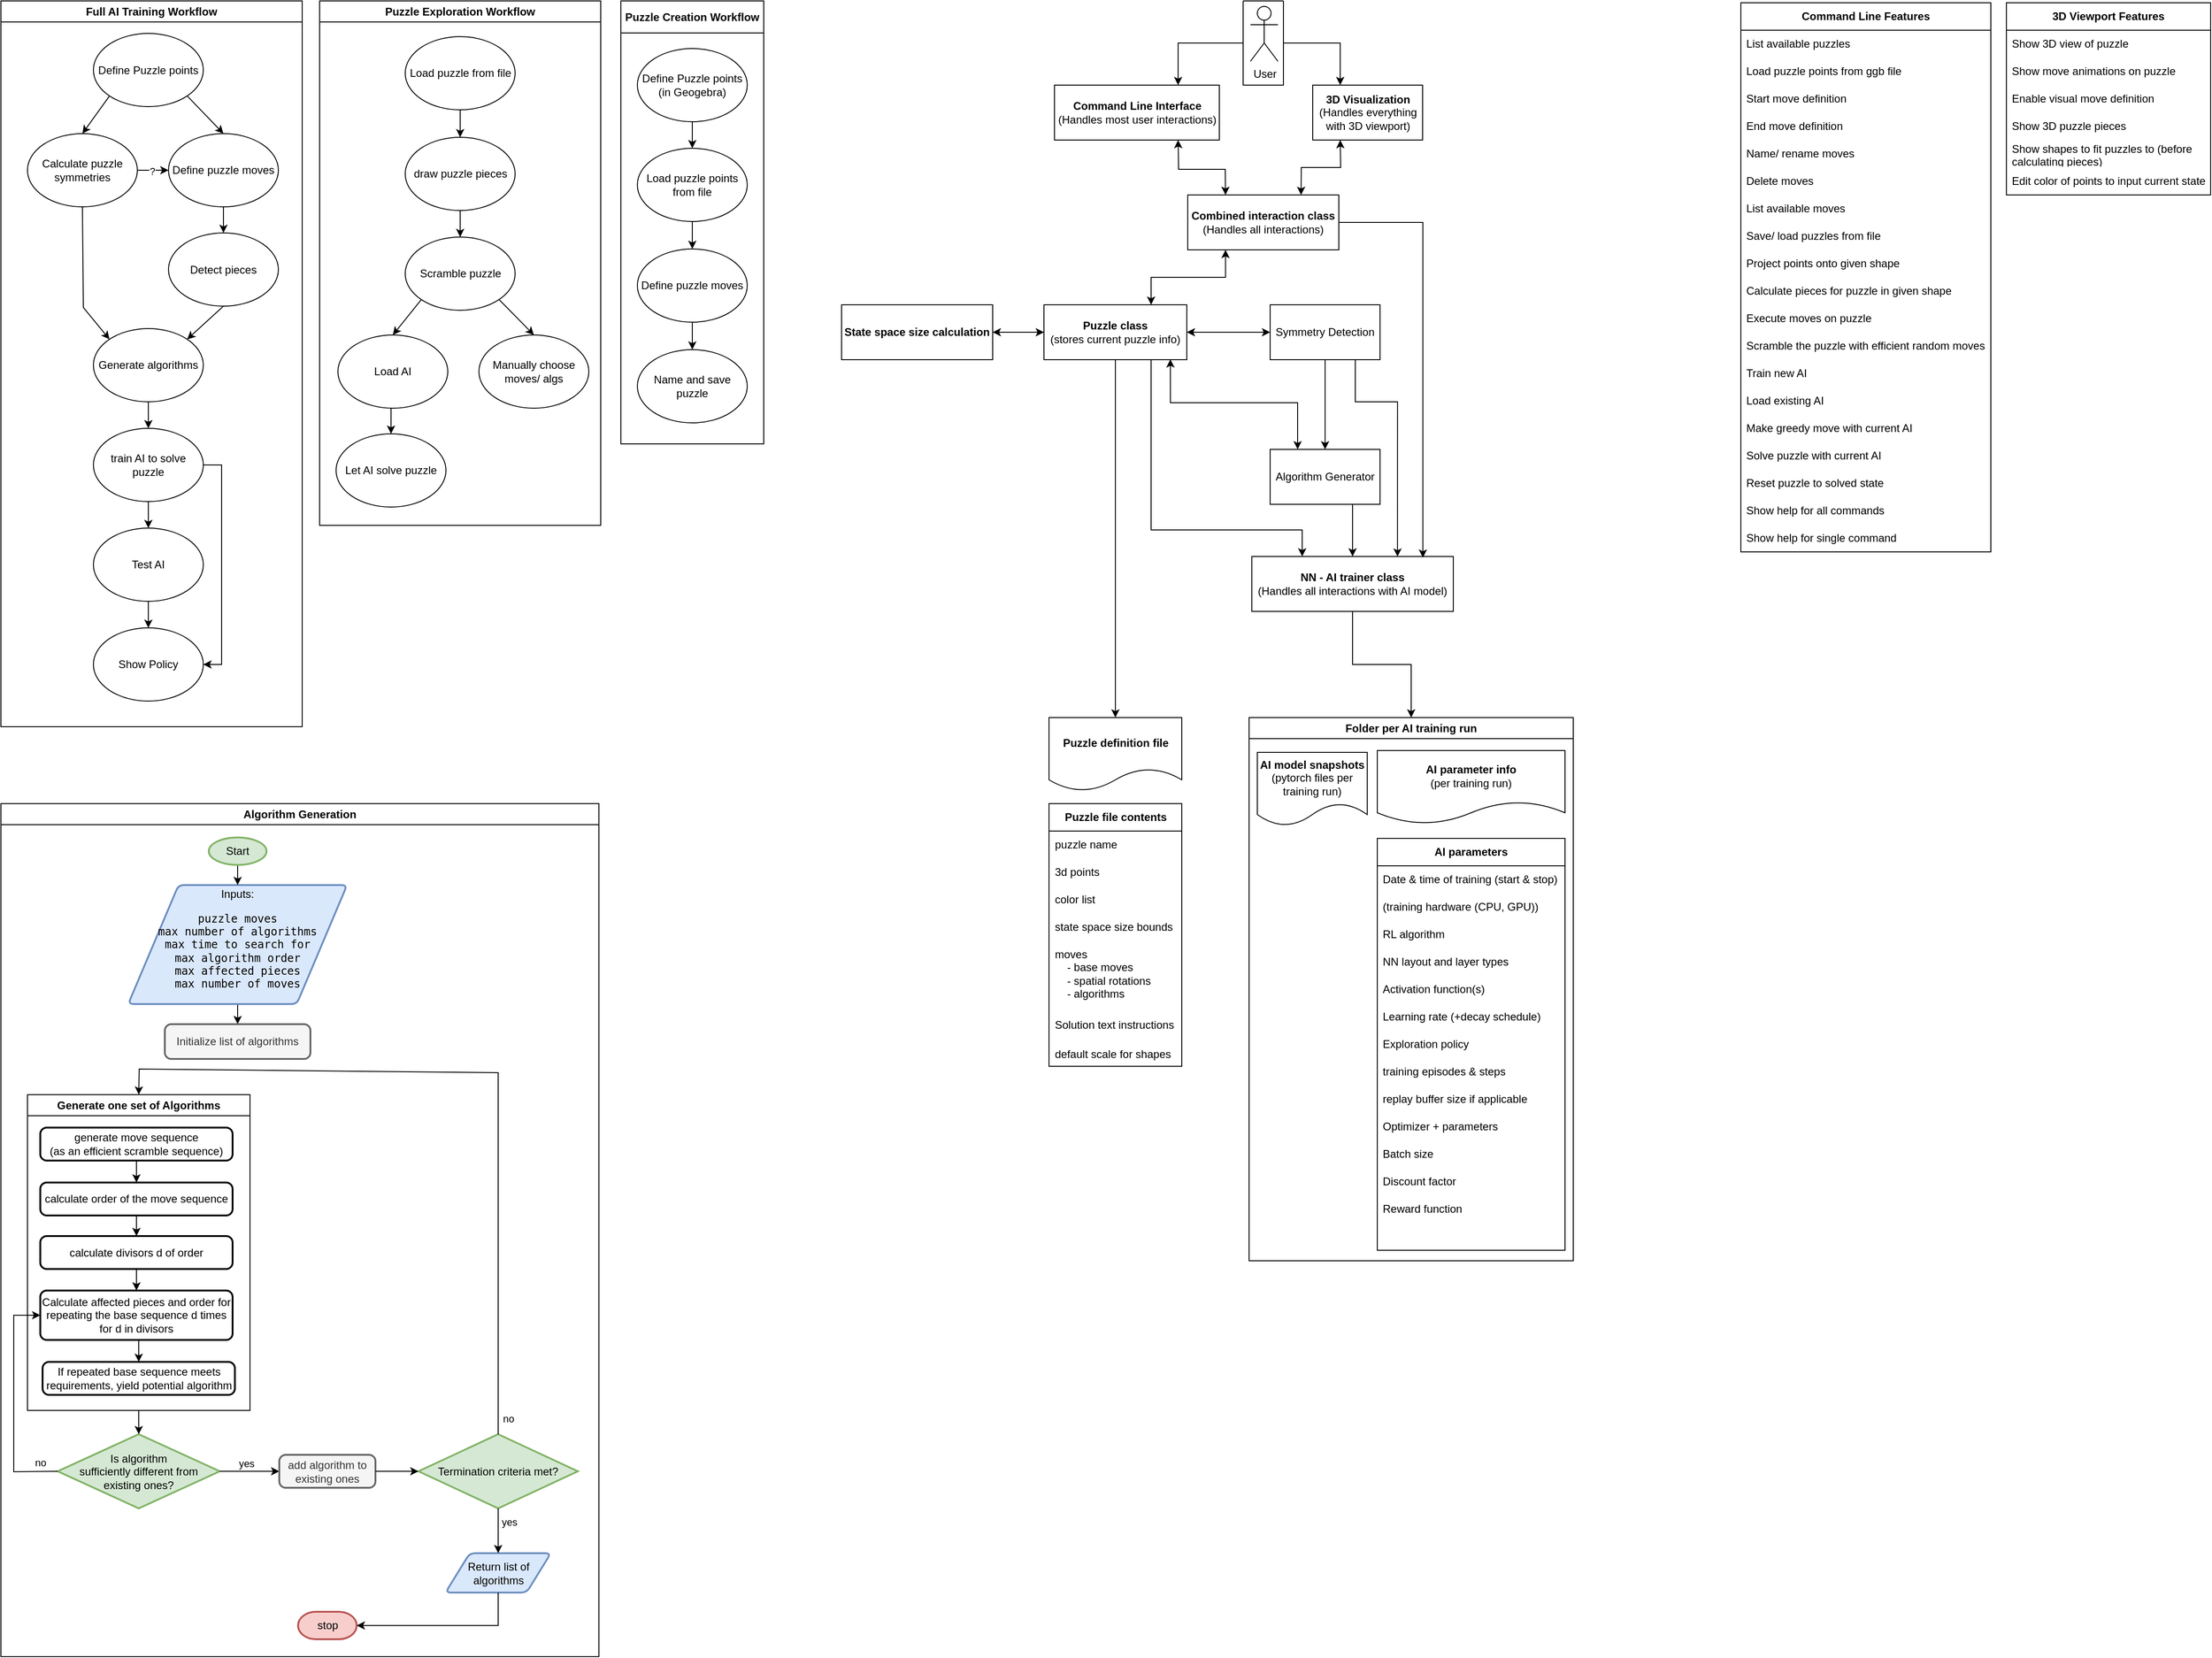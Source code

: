 <mxfile border="50" scale="3" compressed="false" locked="false" version="24.7.14">
  <diagram name="Blank" id="YmL12bMKpDGza6XwsDPr">
    <mxGraphModel dx="1978" dy="419" grid="0" gridSize="10" guides="1" tooltips="1" connect="1" arrows="1" fold="1" page="0" pageScale="1" pageWidth="827" pageHeight="1169" background="none" math="1" shadow="0">
      <root>
        <mxCell id="X5NqExCQtvZxIxQ7pmgY-0" />
        <mxCell id="1" parent="X5NqExCQtvZxIxQ7pmgY-0" />
        <mxCell id="YZ_U7X2G1Z9TdqTl7Ohf-2" value="&lt;b&gt;3D Visualization &lt;/b&gt;(Handles everything with 3D viewport)" style="rounded=0;whiteSpace=wrap;html=1;" parent="1" vertex="1">
          <mxGeometry x="369.5" y="362" width="120" height="60" as="geometry" />
        </mxCell>
        <mxCell id="YZ_U7X2G1Z9TdqTl7Ohf-3" value="&lt;b&gt;Command Line Interface&lt;/b&gt;&lt;br&gt;(Handles most user interactions)" style="rounded=0;whiteSpace=wrap;html=1;" parent="1" vertex="1">
          <mxGeometry x="87.5" y="362" width="180" height="60" as="geometry" />
        </mxCell>
        <mxCell id="YZ_U7X2G1Z9TdqTl7Ohf-92" style="edgeStyle=orthogonalEdgeStyle;rounded=0;orthogonalLoop=1;jettySize=auto;html=1;exitX=0.5;exitY=1;exitDx=0;exitDy=0;entryX=0.5;entryY=0;entryDx=0;entryDy=0;" parent="1" source="YZ_U7X2G1Z9TdqTl7Ohf-6" target="YZ_U7X2G1Z9TdqTl7Ohf-91" edge="1">
          <mxGeometry relative="1" as="geometry" />
        </mxCell>
        <mxCell id="YZ_U7X2G1Z9TdqTl7Ohf-6" value="&lt;b&gt;NN - AI trainer class&lt;/b&gt;&lt;br&gt;(Handles all interactions with AI model)" style="rounded=0;whiteSpace=wrap;html=1;" parent="1" vertex="1">
          <mxGeometry x="303" y="877" width="220" height="60" as="geometry" />
        </mxCell>
        <mxCell id="YZ_U7X2G1Z9TdqTl7Ohf-26" value="&lt;b&gt;Puzzle definition file&lt;/b&gt;" style="shape=document;whiteSpace=wrap;html=1;boundedLbl=1;" parent="1" vertex="1">
          <mxGeometry x="81.5" y="1053" width="145" height="80" as="geometry" />
        </mxCell>
        <mxCell id="YZ_U7X2G1Z9TdqTl7Ohf-28" value="&lt;b&gt;Puzzle file contents&lt;/b&gt;" style="swimlane;fontStyle=0;childLayout=stackLayout;horizontal=1;startSize=30;horizontalStack=0;resizeParent=1;resizeParentMax=0;resizeLast=0;collapsible=1;marginBottom=0;whiteSpace=wrap;html=1;" parent="1" vertex="1">
          <mxGeometry x="81.5" y="1147" width="145" height="287" as="geometry">
            <mxRectangle x="65" y="796" width="138" height="30" as="alternateBounds" />
          </mxGeometry>
        </mxCell>
        <mxCell id="YZ_U7X2G1Z9TdqTl7Ohf-29" value="puzzle name&lt;br&gt;" style="text;strokeColor=none;fillColor=none;align=left;verticalAlign=middle;spacingLeft=4;spacingRight=4;overflow=hidden;points=[[0,0.5],[1,0.5]];portConstraint=eastwest;rotatable=0;whiteSpace=wrap;html=1;" parent="YZ_U7X2G1Z9TdqTl7Ohf-28" vertex="1">
          <mxGeometry y="30" width="145" height="30" as="geometry" />
        </mxCell>
        <mxCell id="YZ_U7X2G1Z9TdqTl7Ohf-30" value="3d points" style="text;strokeColor=none;fillColor=none;align=left;verticalAlign=middle;spacingLeft=4;spacingRight=4;overflow=hidden;points=[[0,0.5],[1,0.5]];portConstraint=eastwest;rotatable=0;whiteSpace=wrap;html=1;" parent="YZ_U7X2G1Z9TdqTl7Ohf-28" vertex="1">
          <mxGeometry y="60" width="145" height="30" as="geometry" />
        </mxCell>
        <mxCell id="YZ_U7X2G1Z9TdqTl7Ohf-31" value="color list" style="text;strokeColor=none;fillColor=none;align=left;verticalAlign=middle;spacingLeft=4;spacingRight=4;overflow=hidden;points=[[0,0.5],[1,0.5]];portConstraint=eastwest;rotatable=0;whiteSpace=wrap;html=1;" parent="YZ_U7X2G1Z9TdqTl7Ohf-28" vertex="1">
          <mxGeometry y="90" width="145" height="30" as="geometry" />
        </mxCell>
        <mxCell id="YZ_U7X2G1Z9TdqTl7Ohf-33" value="state space size bounds" style="text;strokeColor=none;fillColor=none;align=left;verticalAlign=middle;spacingLeft=4;spacingRight=4;overflow=hidden;points=[[0,0.5],[1,0.5]];portConstraint=eastwest;rotatable=0;whiteSpace=wrap;html=1;" parent="YZ_U7X2G1Z9TdqTl7Ohf-28" vertex="1">
          <mxGeometry y="120" width="145" height="30" as="geometry" />
        </mxCell>
        <mxCell id="YZ_U7X2G1Z9TdqTl7Ohf-32" value="moves&lt;br&gt;&amp;nbsp; &amp;nbsp; - base moves&lt;br&gt;&amp;nbsp; &amp;nbsp; - spatial rotations&lt;br&gt;&amp;nbsp; &amp;nbsp; - algorithms" style="text;strokeColor=none;fillColor=none;align=left;verticalAlign=middle;spacingLeft=4;spacingRight=4;overflow=hidden;points=[[0,0.5],[1,0.5]];portConstraint=eastwest;rotatable=0;whiteSpace=wrap;html=1;" parent="YZ_U7X2G1Z9TdqTl7Ohf-28" vertex="1">
          <mxGeometry y="150" width="145" height="72" as="geometry" />
        </mxCell>
        <mxCell id="YZ_U7X2G1Z9TdqTl7Ohf-34" value="Solution text instructions" style="text;strokeColor=none;fillColor=none;align=left;verticalAlign=middle;spacingLeft=4;spacingRight=4;overflow=hidden;points=[[0,0.5],[1,0.5]];portConstraint=eastwest;rotatable=0;whiteSpace=wrap;html=1;" parent="YZ_U7X2G1Z9TdqTl7Ohf-28" vertex="1">
          <mxGeometry y="222" width="145" height="39" as="geometry" />
        </mxCell>
        <mxCell id="YZ_U7X2G1Z9TdqTl7Ohf-35" value="default scale for shapes" style="text;strokeColor=none;fillColor=none;align=left;verticalAlign=middle;spacingLeft=4;spacingRight=4;overflow=hidden;points=[[0,0.5],[1,0.5]];portConstraint=eastwest;rotatable=0;whiteSpace=wrap;html=1;" parent="YZ_U7X2G1Z9TdqTl7Ohf-28" vertex="1">
          <mxGeometry y="261" width="145" height="26" as="geometry" />
        </mxCell>
        <mxCell id="YZ_U7X2G1Z9TdqTl7Ohf-85" style="edgeStyle=orthogonalEdgeStyle;rounded=0;orthogonalLoop=1;jettySize=auto;html=1;exitX=0.5;exitY=1;exitDx=0;exitDy=0;entryX=0.5;entryY=0;entryDx=0;entryDy=0;" parent="1" source="YZ_U7X2G1Z9TdqTl7Ohf-36" target="YZ_U7X2G1Z9TdqTl7Ohf-26" edge="1">
          <mxGeometry relative="1" as="geometry" />
        </mxCell>
        <mxCell id="YZ_U7X2G1Z9TdqTl7Ohf-87" style="edgeStyle=orthogonalEdgeStyle;rounded=0;orthogonalLoop=1;jettySize=auto;html=1;exitX=0.75;exitY=1;exitDx=0;exitDy=0;entryX=0.25;entryY=0;entryDx=0;entryDy=0;" parent="1" source="YZ_U7X2G1Z9TdqTl7Ohf-36" target="YZ_U7X2G1Z9TdqTl7Ohf-6" edge="1">
          <mxGeometry relative="1" as="geometry">
            <Array as="points">
              <mxPoint x="193" y="848" />
              <mxPoint x="358" y="848" />
            </Array>
          </mxGeometry>
        </mxCell>
        <mxCell id="vBAFqBCsBt2yFsT1og7w-2" style="edgeStyle=orthogonalEdgeStyle;rounded=0;orthogonalLoop=1;jettySize=auto;html=1;exitX=0.885;exitY=0.993;exitDx=0;exitDy=0;entryX=0.25;entryY=0;entryDx=0;entryDy=0;exitPerimeter=0;startArrow=classic;" parent="1" source="YZ_U7X2G1Z9TdqTl7Ohf-36" target="vBAFqBCsBt2yFsT1og7w-1" edge="1">
          <mxGeometry relative="1" as="geometry">
            <Array as="points">
              <mxPoint x="214" y="709" />
              <mxPoint x="353" y="709" />
            </Array>
          </mxGeometry>
        </mxCell>
        <mxCell id="vBAFqBCsBt2yFsT1og7w-9" style="edgeStyle=orthogonalEdgeStyle;rounded=0;orthogonalLoop=1;jettySize=auto;html=1;exitX=1;exitY=0.5;exitDx=0;exitDy=0;entryX=0;entryY=0.5;entryDx=0;entryDy=0;startArrow=classic;" parent="1" source="YZ_U7X2G1Z9TdqTl7Ohf-36" target="vBAFqBCsBt2yFsT1og7w-5" edge="1">
          <mxGeometry relative="1" as="geometry" />
        </mxCell>
        <mxCell id="YZ_U7X2G1Z9TdqTl7Ohf-36" value="&lt;b&gt;Puzzle class&lt;/b&gt;&lt;br&gt;(stores current puzzle info)" style="rounded=0;whiteSpace=wrap;html=1;" parent="1" vertex="1">
          <mxGeometry x="76" y="602" width="156" height="60" as="geometry" />
        </mxCell>
        <mxCell id="YZ_U7X2G1Z9TdqTl7Ohf-37" value="Full AI Training Workflow" style="swimlane;whiteSpace=wrap;html=1;" parent="1" vertex="1">
          <mxGeometry x="-1063" y="270" width="329" height="793" as="geometry" />
        </mxCell>
        <mxCell id="YZ_U7X2G1Z9TdqTl7Ohf-8" value="Define Puzzle points" style="ellipse;whiteSpace=wrap;html=1;" parent="YZ_U7X2G1Z9TdqTl7Ohf-37" vertex="1">
          <mxGeometry x="101" y="35.5" width="120" height="80" as="geometry" />
        </mxCell>
        <mxCell id="YZ_U7X2G1Z9TdqTl7Ohf-9" value="Define puzzle moves" style="ellipse;whiteSpace=wrap;html=1;" parent="YZ_U7X2G1Z9TdqTl7Ohf-37" vertex="1">
          <mxGeometry x="183" y="145" width="120" height="80" as="geometry" />
        </mxCell>
        <mxCell id="YZ_U7X2G1Z9TdqTl7Ohf-10" value="Calculate puzzle symmetries" style="ellipse;whiteSpace=wrap;html=1;" parent="YZ_U7X2G1Z9TdqTl7Ohf-37" vertex="1">
          <mxGeometry x="29" y="145" width="120" height="80" as="geometry" />
        </mxCell>
        <mxCell id="OKftUoUEySjcNpwJLwpV-1" value="Detect pieces" style="ellipse;whiteSpace=wrap;html=1;" parent="YZ_U7X2G1Z9TdqTl7Ohf-37" vertex="1">
          <mxGeometry x="183" y="253.5" width="120" height="80" as="geometry" />
        </mxCell>
        <mxCell id="YZ_U7X2G1Z9TdqTl7Ohf-11" value="Generate algorithms" style="ellipse;whiteSpace=wrap;html=1;" parent="YZ_U7X2G1Z9TdqTl7Ohf-37" vertex="1">
          <mxGeometry x="101" y="358" width="120" height="80" as="geometry" />
        </mxCell>
        <mxCell id="YZ_U7X2G1Z9TdqTl7Ohf-12" value="train AI to solve puzzle" style="ellipse;whiteSpace=wrap;html=1;" parent="YZ_U7X2G1Z9TdqTl7Ohf-37" vertex="1">
          <mxGeometry x="101" y="467" width="120" height="80" as="geometry" />
        </mxCell>
        <mxCell id="YZ_U7X2G1Z9TdqTl7Ohf-20" style="edgeStyle=orthogonalEdgeStyle;rounded=0;orthogonalLoop=1;jettySize=auto;html=1;exitX=0.5;exitY=1;exitDx=0;exitDy=0;entryX=0.5;entryY=0;entryDx=0;entryDy=0;" parent="YZ_U7X2G1Z9TdqTl7Ohf-37" source="YZ_U7X2G1Z9TdqTl7Ohf-11" target="YZ_U7X2G1Z9TdqTl7Ohf-12" edge="1">
          <mxGeometry relative="1" as="geometry" />
        </mxCell>
        <mxCell id="YZ_U7X2G1Z9TdqTl7Ohf-13" value="Test AI" style="ellipse;whiteSpace=wrap;html=1;" parent="YZ_U7X2G1Z9TdqTl7Ohf-37" vertex="1">
          <mxGeometry x="101" y="576" width="120" height="80" as="geometry" />
        </mxCell>
        <mxCell id="YZ_U7X2G1Z9TdqTl7Ohf-21" style="edgeStyle=orthogonalEdgeStyle;rounded=0;orthogonalLoop=1;jettySize=auto;html=1;exitX=0.5;exitY=1;exitDx=0;exitDy=0;entryX=0.5;entryY=0;entryDx=0;entryDy=0;" parent="YZ_U7X2G1Z9TdqTl7Ohf-37" source="YZ_U7X2G1Z9TdqTl7Ohf-12" target="YZ_U7X2G1Z9TdqTl7Ohf-13" edge="1">
          <mxGeometry relative="1" as="geometry" />
        </mxCell>
        <mxCell id="YZ_U7X2G1Z9TdqTl7Ohf-14" value="Show Policy" style="ellipse;whiteSpace=wrap;html=1;" parent="YZ_U7X2G1Z9TdqTl7Ohf-37" vertex="1">
          <mxGeometry x="101" y="685" width="120" height="80" as="geometry" />
        </mxCell>
        <mxCell id="YZ_U7X2G1Z9TdqTl7Ohf-24" style="edgeStyle=orthogonalEdgeStyle;rounded=0;orthogonalLoop=1;jettySize=auto;html=1;exitX=1;exitY=0.5;exitDx=0;exitDy=0;entryX=1;entryY=0.5;entryDx=0;entryDy=0;" parent="YZ_U7X2G1Z9TdqTl7Ohf-37" source="YZ_U7X2G1Z9TdqTl7Ohf-12" target="YZ_U7X2G1Z9TdqTl7Ohf-14" edge="1">
          <mxGeometry relative="1" as="geometry" />
        </mxCell>
        <mxCell id="YZ_U7X2G1Z9TdqTl7Ohf-22" style="edgeStyle=orthogonalEdgeStyle;rounded=0;orthogonalLoop=1;jettySize=auto;html=1;exitX=0.5;exitY=1;exitDx=0;exitDy=0;entryX=0.5;entryY=0;entryDx=0;entryDy=0;" parent="YZ_U7X2G1Z9TdqTl7Ohf-37" source="YZ_U7X2G1Z9TdqTl7Ohf-13" target="YZ_U7X2G1Z9TdqTl7Ohf-14" edge="1">
          <mxGeometry relative="1" as="geometry" />
        </mxCell>
        <mxCell id="OKftUoUEySjcNpwJLwpV-6" value="" style="endArrow=classic;html=1;rounded=0;entryX=0.5;entryY=0;entryDx=0;entryDy=0;exitX=0.5;exitY=1;exitDx=0;exitDy=0;" parent="YZ_U7X2G1Z9TdqTl7Ohf-37" source="YZ_U7X2G1Z9TdqTl7Ohf-9" target="OKftUoUEySjcNpwJLwpV-1" edge="1">
          <mxGeometry width="50" height="50" relative="1" as="geometry">
            <mxPoint x="213" y="303" as="sourcePoint" />
            <mxPoint x="263" y="253" as="targetPoint" />
          </mxGeometry>
        </mxCell>
        <mxCell id="OKftUoUEySjcNpwJLwpV-7" value="" style="endArrow=classic;html=1;rounded=0;entryX=1;entryY=0;entryDx=0;entryDy=0;exitX=0.5;exitY=1;exitDx=0;exitDy=0;" parent="YZ_U7X2G1Z9TdqTl7Ohf-37" source="OKftUoUEySjcNpwJLwpV-1" target="YZ_U7X2G1Z9TdqTl7Ohf-11" edge="1">
          <mxGeometry width="50" height="50" relative="1" as="geometry">
            <mxPoint x="198" y="419" as="sourcePoint" />
            <mxPoint x="248" y="369" as="targetPoint" />
          </mxGeometry>
        </mxCell>
        <mxCell id="OKftUoUEySjcNpwJLwpV-8" value="" style="endArrow=classic;html=1;rounded=0;exitX=0.5;exitY=1;exitDx=0;exitDy=0;entryX=0;entryY=0;entryDx=0;entryDy=0;" parent="YZ_U7X2G1Z9TdqTl7Ohf-37" source="YZ_U7X2G1Z9TdqTl7Ohf-10" target="YZ_U7X2G1Z9TdqTl7Ohf-11" edge="1">
          <mxGeometry width="50" height="50" relative="1" as="geometry">
            <mxPoint x="198" y="419" as="sourcePoint" />
            <mxPoint x="248" y="369" as="targetPoint" />
            <Array as="points">
              <mxPoint x="90" y="335" />
            </Array>
          </mxGeometry>
        </mxCell>
        <mxCell id="OKftUoUEySjcNpwJLwpV-12" value="" style="edgeStyle=none;orthogonalLoop=1;jettySize=auto;html=1;rounded=0;entryX=0.5;entryY=0;entryDx=0;entryDy=0;exitX=1;exitY=1;exitDx=0;exitDy=0;" parent="YZ_U7X2G1Z9TdqTl7Ohf-37" source="YZ_U7X2G1Z9TdqTl7Ohf-8" target="YZ_U7X2G1Z9TdqTl7Ohf-9" edge="1">
          <mxGeometry width="100" relative="1" as="geometry">
            <mxPoint x="-97" y="40" as="sourcePoint" />
            <mxPoint x="3" y="40" as="targetPoint" />
            <Array as="points" />
          </mxGeometry>
        </mxCell>
        <mxCell id="Doi4Dh4qiY8hpVvmKW6c-1" value="" style="edgeStyle=none;orthogonalLoop=1;jettySize=auto;html=1;rounded=0;entryX=0.5;entryY=0;entryDx=0;entryDy=0;exitX=0;exitY=1;exitDx=0;exitDy=0;" edge="1" parent="YZ_U7X2G1Z9TdqTl7Ohf-37" source="YZ_U7X2G1Z9TdqTl7Ohf-8" target="YZ_U7X2G1Z9TdqTl7Ohf-10">
          <mxGeometry width="100" relative="1" as="geometry">
            <mxPoint x="213" y="114" as="sourcePoint" />
            <mxPoint x="253" y="155" as="targetPoint" />
            <Array as="points" />
          </mxGeometry>
        </mxCell>
        <mxCell id="Doi4Dh4qiY8hpVvmKW6c-2" value="" style="endArrow=classic;html=1;rounded=0;entryX=0;entryY=0.5;entryDx=0;entryDy=0;exitX=1;exitY=0.5;exitDx=0;exitDy=0;" edge="1" parent="YZ_U7X2G1Z9TdqTl7Ohf-37" source="YZ_U7X2G1Z9TdqTl7Ohf-10" target="YZ_U7X2G1Z9TdqTl7Ohf-9">
          <mxGeometry width="50" height="50" relative="1" as="geometry">
            <mxPoint x="253" y="235" as="sourcePoint" />
            <mxPoint x="253" y="264" as="targetPoint" />
          </mxGeometry>
        </mxCell>
        <mxCell id="Doi4Dh4qiY8hpVvmKW6c-3" value="?" style="edgeLabel;html=1;align=center;verticalAlign=middle;resizable=0;points=[];" vertex="1" connectable="0" parent="Doi4Dh4qiY8hpVvmKW6c-2">
          <mxGeometry x="-0.071" y="-1" relative="1" as="geometry">
            <mxPoint as="offset" />
          </mxGeometry>
        </mxCell>
        <mxCell id="YZ_U7X2G1Z9TdqTl7Ohf-38" value="Puzzle Exploration Workflow" style="swimlane;whiteSpace=wrap;html=1;" parent="1" vertex="1">
          <mxGeometry x="-715" y="270" width="307" height="573" as="geometry" />
        </mxCell>
        <mxCell id="YZ_U7X2G1Z9TdqTl7Ohf-53" style="edgeStyle=orthogonalEdgeStyle;rounded=0;orthogonalLoop=1;jettySize=auto;html=1;exitX=0.5;exitY=1;exitDx=0;exitDy=0;entryX=0.5;entryY=0;entryDx=0;entryDy=0;" parent="YZ_U7X2G1Z9TdqTl7Ohf-38" source="YZ_U7X2G1Z9TdqTl7Ohf-39" target="YZ_U7X2G1Z9TdqTl7Ohf-52" edge="1">
          <mxGeometry relative="1" as="geometry" />
        </mxCell>
        <mxCell id="YZ_U7X2G1Z9TdqTl7Ohf-39" value="Load puzzle from file" style="ellipse;whiteSpace=wrap;html=1;" parent="YZ_U7X2G1Z9TdqTl7Ohf-38" vertex="1">
          <mxGeometry x="93.5" y="39" width="120" height="80" as="geometry" />
        </mxCell>
        <mxCell id="YZ_U7X2G1Z9TdqTl7Ohf-48" style="edgeStyle=orthogonalEdgeStyle;rounded=0;orthogonalLoop=1;jettySize=auto;html=1;exitX=0.5;exitY=1;exitDx=0;exitDy=0;entryX=0.5;entryY=0;entryDx=0;entryDy=0;" parent="YZ_U7X2G1Z9TdqTl7Ohf-38" source="YZ_U7X2G1Z9TdqTl7Ohf-40" target="YZ_U7X2G1Z9TdqTl7Ohf-42" edge="1">
          <mxGeometry relative="1" as="geometry" />
        </mxCell>
        <mxCell id="YZ_U7X2G1Z9TdqTl7Ohf-40" value="Load AI" style="ellipse;whiteSpace=wrap;html=1;" parent="YZ_U7X2G1Z9TdqTl7Ohf-38" vertex="1">
          <mxGeometry x="20" y="365" width="120" height="80" as="geometry" />
        </mxCell>
        <mxCell id="YZ_U7X2G1Z9TdqTl7Ohf-41" value="Scramble puzzle" style="ellipse;whiteSpace=wrap;html=1;" parent="YZ_U7X2G1Z9TdqTl7Ohf-38" vertex="1">
          <mxGeometry x="93.5" y="258" width="120" height="80" as="geometry" />
        </mxCell>
        <mxCell id="YZ_U7X2G1Z9TdqTl7Ohf-42" value="Let AI solve puzzle" style="ellipse;whiteSpace=wrap;html=1;" parent="YZ_U7X2G1Z9TdqTl7Ohf-38" vertex="1">
          <mxGeometry x="18" y="473" width="120" height="80" as="geometry" />
        </mxCell>
        <mxCell id="YZ_U7X2G1Z9TdqTl7Ohf-43" value="Manually choose moves/ algs" style="ellipse;whiteSpace=wrap;html=1;" parent="YZ_U7X2G1Z9TdqTl7Ohf-38" vertex="1">
          <mxGeometry x="174" y="365" width="120" height="80" as="geometry" />
        </mxCell>
        <mxCell id="YZ_U7X2G1Z9TdqTl7Ohf-54" style="edgeStyle=orthogonalEdgeStyle;rounded=0;orthogonalLoop=1;jettySize=auto;html=1;exitX=0.5;exitY=1;exitDx=0;exitDy=0;entryX=0.5;entryY=0;entryDx=0;entryDy=0;" parent="YZ_U7X2G1Z9TdqTl7Ohf-38" source="YZ_U7X2G1Z9TdqTl7Ohf-52" target="YZ_U7X2G1Z9TdqTl7Ohf-41" edge="1">
          <mxGeometry relative="1" as="geometry" />
        </mxCell>
        <mxCell id="YZ_U7X2G1Z9TdqTl7Ohf-52" value="draw puzzle pieces" style="ellipse;whiteSpace=wrap;html=1;" parent="YZ_U7X2G1Z9TdqTl7Ohf-38" vertex="1">
          <mxGeometry x="93.5" y="149" width="120" height="80" as="geometry" />
        </mxCell>
        <mxCell id="OKftUoUEySjcNpwJLwpV-9" value="" style="endArrow=classic;html=1;rounded=0;entryX=0.5;entryY=0;entryDx=0;entryDy=0;exitX=0;exitY=1;exitDx=0;exitDy=0;" parent="YZ_U7X2G1Z9TdqTl7Ohf-38" source="YZ_U7X2G1Z9TdqTl7Ohf-41" target="YZ_U7X2G1Z9TdqTl7Ohf-40" edge="1">
          <mxGeometry width="50" height="50" relative="1" as="geometry">
            <mxPoint x="-143" y="371" as="sourcePoint" />
            <mxPoint x="-93" y="321" as="targetPoint" />
          </mxGeometry>
        </mxCell>
        <mxCell id="OKftUoUEySjcNpwJLwpV-10" value="" style="endArrow=classic;html=1;rounded=0;entryX=0.5;entryY=0;entryDx=0;entryDy=0;exitX=1;exitY=1;exitDx=0;exitDy=0;" parent="YZ_U7X2G1Z9TdqTl7Ohf-38" source="YZ_U7X2G1Z9TdqTl7Ohf-41" target="YZ_U7X2G1Z9TdqTl7Ohf-43" edge="1">
          <mxGeometry width="50" height="50" relative="1" as="geometry">
            <mxPoint x="-143" y="371" as="sourcePoint" />
            <mxPoint x="-93" y="321" as="targetPoint" />
          </mxGeometry>
        </mxCell>
        <mxCell id="YZ_U7X2G1Z9TdqTl7Ohf-55" value="Puzzle Creation Workflow" style="swimlane;whiteSpace=wrap;html=1;startSize=35;" parent="1" vertex="1">
          <mxGeometry x="-386" y="270" width="156" height="484" as="geometry" />
        </mxCell>
        <mxCell id="YZ_U7X2G1Z9TdqTl7Ohf-60" style="edgeStyle=orthogonalEdgeStyle;rounded=0;orthogonalLoop=1;jettySize=auto;html=1;exitX=0.5;exitY=1;exitDx=0;exitDy=0;entryX=0.5;entryY=0;entryDx=0;entryDy=0;" parent="YZ_U7X2G1Z9TdqTl7Ohf-55" source="YZ_U7X2G1Z9TdqTl7Ohf-56" target="YZ_U7X2G1Z9TdqTl7Ohf-58" edge="1">
          <mxGeometry relative="1" as="geometry" />
        </mxCell>
        <mxCell id="YZ_U7X2G1Z9TdqTl7Ohf-56" value="Define Puzzle points&lt;br&gt;(in Geogebra)" style="ellipse;whiteSpace=wrap;html=1;" parent="YZ_U7X2G1Z9TdqTl7Ohf-55" vertex="1">
          <mxGeometry x="18" y="52" width="120" height="80" as="geometry" />
        </mxCell>
        <mxCell id="YZ_U7X2G1Z9TdqTl7Ohf-57" value="Name and save puzzle" style="ellipse;whiteSpace=wrap;html=1;" parent="YZ_U7X2G1Z9TdqTl7Ohf-55" vertex="1">
          <mxGeometry x="18" y="381" width="120" height="80" as="geometry" />
        </mxCell>
        <mxCell id="YZ_U7X2G1Z9TdqTl7Ohf-61" style="edgeStyle=orthogonalEdgeStyle;rounded=0;orthogonalLoop=1;jettySize=auto;html=1;exitX=0.5;exitY=1;exitDx=0;exitDy=0;entryX=0.5;entryY=0;entryDx=0;entryDy=0;" parent="YZ_U7X2G1Z9TdqTl7Ohf-55" source="YZ_U7X2G1Z9TdqTl7Ohf-58" target="YZ_U7X2G1Z9TdqTl7Ohf-59" edge="1">
          <mxGeometry relative="1" as="geometry" />
        </mxCell>
        <mxCell id="YZ_U7X2G1Z9TdqTl7Ohf-58" value="Load puzzle points from file" style="ellipse;whiteSpace=wrap;html=1;" parent="YZ_U7X2G1Z9TdqTl7Ohf-55" vertex="1">
          <mxGeometry x="18" y="161" width="120" height="80" as="geometry" />
        </mxCell>
        <mxCell id="YZ_U7X2G1Z9TdqTl7Ohf-62" style="edgeStyle=orthogonalEdgeStyle;rounded=0;orthogonalLoop=1;jettySize=auto;html=1;exitX=0.5;exitY=1;exitDx=0;exitDy=0;entryX=0.5;entryY=0;entryDx=0;entryDy=0;" parent="YZ_U7X2G1Z9TdqTl7Ohf-55" source="YZ_U7X2G1Z9TdqTl7Ohf-59" target="YZ_U7X2G1Z9TdqTl7Ohf-57" edge="1">
          <mxGeometry relative="1" as="geometry" />
        </mxCell>
        <mxCell id="YZ_U7X2G1Z9TdqTl7Ohf-59" value="Define puzzle moves" style="ellipse;whiteSpace=wrap;html=1;" parent="YZ_U7X2G1Z9TdqTl7Ohf-55" vertex="1">
          <mxGeometry x="18" y="271" width="120" height="80" as="geometry" />
        </mxCell>
        <mxCell id="YZ_U7X2G1Z9TdqTl7Ohf-84" style="edgeStyle=orthogonalEdgeStyle;rounded=0;orthogonalLoop=1;jettySize=auto;html=1;exitX=0.25;exitY=1;exitDx=0;exitDy=0;entryX=0.75;entryY=0;entryDx=0;entryDy=0;startArrow=classic;" parent="1" source="YZ_U7X2G1Z9TdqTl7Ohf-78" target="YZ_U7X2G1Z9TdqTl7Ohf-36" edge="1">
          <mxGeometry relative="1" as="geometry" />
        </mxCell>
        <mxCell id="YZ_U7X2G1Z9TdqTl7Ohf-86" style="edgeStyle=orthogonalEdgeStyle;rounded=0;orthogonalLoop=1;jettySize=auto;html=1;exitX=1;exitY=0.5;exitDx=0;exitDy=0;entryX=0.849;entryY=0.022;entryDx=0;entryDy=0;entryPerimeter=0;" parent="1" source="YZ_U7X2G1Z9TdqTl7Ohf-78" target="YZ_U7X2G1Z9TdqTl7Ohf-6" edge="1">
          <mxGeometry relative="1" as="geometry">
            <Array as="points">
              <mxPoint x="490" y="512" />
            </Array>
          </mxGeometry>
        </mxCell>
        <mxCell id="YZ_U7X2G1Z9TdqTl7Ohf-78" value="&lt;b&gt;Combined interaction class&lt;/b&gt;&lt;br&gt;(Handles all interactions)" style="rounded=0;whiteSpace=wrap;html=1;" parent="1" vertex="1">
          <mxGeometry x="233" y="482" width="165" height="60" as="geometry" />
        </mxCell>
        <mxCell id="YZ_U7X2G1Z9TdqTl7Ohf-81" value="" style="endArrow=classic;startArrow=classic;html=1;rounded=0;entryX=0.25;entryY=1;entryDx=0;entryDy=0;exitX=0.75;exitY=0;exitDx=0;exitDy=0;" parent="1" source="YZ_U7X2G1Z9TdqTl7Ohf-78" target="YZ_U7X2G1Z9TdqTl7Ohf-2" edge="1">
          <mxGeometry width="50" height="50" relative="1" as="geometry">
            <mxPoint x="289" y="571" as="sourcePoint" />
            <mxPoint x="339" y="521" as="targetPoint" />
            <Array as="points">
              <mxPoint x="357" y="452" />
              <mxPoint x="400" y="452" />
            </Array>
          </mxGeometry>
        </mxCell>
        <mxCell id="YZ_U7X2G1Z9TdqTl7Ohf-82" value="" style="endArrow=classic;startArrow=classic;html=1;rounded=0;entryX=0.75;entryY=1;entryDx=0;entryDy=0;exitX=0.25;exitY=0;exitDx=0;exitDy=0;" parent="1" source="YZ_U7X2G1Z9TdqTl7Ohf-78" target="YZ_U7X2G1Z9TdqTl7Ohf-3" edge="1">
          <mxGeometry width="50" height="50" relative="1" as="geometry">
            <mxPoint x="169" y="492" as="sourcePoint" />
            <mxPoint x="212" y="432" as="targetPoint" />
            <Array as="points">
              <mxPoint x="274" y="454" />
              <mxPoint x="223" y="454" />
            </Array>
          </mxGeometry>
        </mxCell>
        <mxCell id="YZ_U7X2G1Z9TdqTl7Ohf-91" value="Folder per AI training run" style="swimlane;whiteSpace=wrap;html=1;" parent="1" vertex="1">
          <mxGeometry x="300" y="1053" width="354" height="593.5" as="geometry" />
        </mxCell>
        <mxCell id="YZ_U7X2G1Z9TdqTl7Ohf-25" value="&lt;b&gt;AI model snapshots&lt;/b&gt;&lt;br&gt;(pytorch files per training run)" style="shape=document;whiteSpace=wrap;html=1;boundedLbl=1;" parent="YZ_U7X2G1Z9TdqTl7Ohf-91" vertex="1">
          <mxGeometry x="9" y="38" width="120" height="80" as="geometry" />
        </mxCell>
        <mxCell id="YZ_U7X2G1Z9TdqTl7Ohf-27" value="&lt;b&gt;AI parameter info&lt;/b&gt;&lt;br&gt;(per training run)" style="shape=document;whiteSpace=wrap;html=1;boundedLbl=1;" parent="YZ_U7X2G1Z9TdqTl7Ohf-91" vertex="1">
          <mxGeometry x="140" y="36" width="205" height="80" as="geometry" />
        </mxCell>
        <mxCell id="YZ_U7X2G1Z9TdqTl7Ohf-63" value="&lt;b&gt;AI parameters&lt;/b&gt;" style="swimlane;fontStyle=0;childLayout=stackLayout;horizontal=1;startSize=30;horizontalStack=0;resizeParent=1;resizeParentMax=0;resizeLast=0;collapsible=1;marginBottom=0;whiteSpace=wrap;html=1;" parent="YZ_U7X2G1Z9TdqTl7Ohf-91" vertex="1">
          <mxGeometry x="140" y="132" width="205" height="450" as="geometry" />
        </mxCell>
        <mxCell id="YZ_U7X2G1Z9TdqTl7Ohf-64" value="Date &amp;amp; time of training (start &amp;amp; stop)" style="text;strokeColor=none;fillColor=none;align=left;verticalAlign=middle;spacingLeft=4;spacingRight=4;overflow=hidden;points=[[0,0.5],[1,0.5]];portConstraint=eastwest;rotatable=0;whiteSpace=wrap;html=1;" parent="YZ_U7X2G1Z9TdqTl7Ohf-63" vertex="1">
          <mxGeometry y="30" width="205" height="30" as="geometry" />
        </mxCell>
        <mxCell id="YZ_U7X2G1Z9TdqTl7Ohf-65" value="(training hardware (CPU, GPU))" style="text;strokeColor=none;fillColor=none;align=left;verticalAlign=middle;spacingLeft=4;spacingRight=4;overflow=hidden;points=[[0,0.5],[1,0.5]];portConstraint=eastwest;rotatable=0;whiteSpace=wrap;html=1;" parent="YZ_U7X2G1Z9TdqTl7Ohf-63" vertex="1">
          <mxGeometry y="60" width="205" height="30" as="geometry" />
        </mxCell>
        <mxCell id="YZ_U7X2G1Z9TdqTl7Ohf-66" value="RL algorithm" style="text;strokeColor=none;fillColor=none;align=left;verticalAlign=middle;spacingLeft=4;spacingRight=4;overflow=hidden;points=[[0,0.5],[1,0.5]];portConstraint=eastwest;rotatable=0;whiteSpace=wrap;html=1;" parent="YZ_U7X2G1Z9TdqTl7Ohf-63" vertex="1">
          <mxGeometry y="90" width="205" height="30" as="geometry" />
        </mxCell>
        <mxCell id="YZ_U7X2G1Z9TdqTl7Ohf-72" value="NN layout and layer types" style="text;strokeColor=none;fillColor=none;align=left;verticalAlign=middle;spacingLeft=4;spacingRight=4;overflow=hidden;points=[[0,0.5],[1,0.5]];portConstraint=eastwest;rotatable=0;whiteSpace=wrap;html=1;" parent="YZ_U7X2G1Z9TdqTl7Ohf-63" vertex="1">
          <mxGeometry y="120" width="205" height="30" as="geometry" />
        </mxCell>
        <mxCell id="YZ_U7X2G1Z9TdqTl7Ohf-71" value="Activation function(s)" style="text;strokeColor=none;fillColor=none;align=left;verticalAlign=middle;spacingLeft=4;spacingRight=4;overflow=hidden;points=[[0,0.5],[1,0.5]];portConstraint=eastwest;rotatable=0;whiteSpace=wrap;html=1;" parent="YZ_U7X2G1Z9TdqTl7Ohf-63" vertex="1">
          <mxGeometry y="150" width="205" height="30" as="geometry" />
        </mxCell>
        <mxCell id="YZ_U7X2G1Z9TdqTl7Ohf-70" value="Learning rate (+decay schedule)" style="text;strokeColor=none;fillColor=none;align=left;verticalAlign=middle;spacingLeft=4;spacingRight=4;overflow=hidden;points=[[0,0.5],[1,0.5]];portConstraint=eastwest;rotatable=0;whiteSpace=wrap;html=1;" parent="YZ_U7X2G1Z9TdqTl7Ohf-63" vertex="1">
          <mxGeometry y="180" width="205" height="30" as="geometry" />
        </mxCell>
        <mxCell id="YZ_U7X2G1Z9TdqTl7Ohf-69" value="Exploration policy" style="text;strokeColor=none;fillColor=none;align=left;verticalAlign=middle;spacingLeft=4;spacingRight=4;overflow=hidden;points=[[0,0.5],[1,0.5]];portConstraint=eastwest;rotatable=0;whiteSpace=wrap;html=1;" parent="YZ_U7X2G1Z9TdqTl7Ohf-63" vertex="1">
          <mxGeometry y="210" width="205" height="30" as="geometry" />
        </mxCell>
        <mxCell id="YZ_U7X2G1Z9TdqTl7Ohf-68" value="training episodes &amp;amp; steps" style="text;strokeColor=none;fillColor=none;align=left;verticalAlign=middle;spacingLeft=4;spacingRight=4;overflow=hidden;points=[[0,0.5],[1,0.5]];portConstraint=eastwest;rotatable=0;whiteSpace=wrap;html=1;" parent="YZ_U7X2G1Z9TdqTl7Ohf-63" vertex="1">
          <mxGeometry y="240" width="205" height="30" as="geometry" />
        </mxCell>
        <mxCell id="YZ_U7X2G1Z9TdqTl7Ohf-67" value="replay buffer size if applicable" style="text;strokeColor=none;fillColor=none;align=left;verticalAlign=middle;spacingLeft=4;spacingRight=4;overflow=hidden;points=[[0,0.5],[1,0.5]];portConstraint=eastwest;rotatable=0;whiteSpace=wrap;html=1;" parent="YZ_U7X2G1Z9TdqTl7Ohf-63" vertex="1">
          <mxGeometry y="270" width="205" height="30" as="geometry" />
        </mxCell>
        <mxCell id="YZ_U7X2G1Z9TdqTl7Ohf-73" value="Optimizer + parameters" style="text;strokeColor=none;fillColor=none;align=left;verticalAlign=middle;spacingLeft=4;spacingRight=4;overflow=hidden;points=[[0,0.5],[1,0.5]];portConstraint=eastwest;rotatable=0;whiteSpace=wrap;html=1;" parent="YZ_U7X2G1Z9TdqTl7Ohf-63" vertex="1">
          <mxGeometry y="300" width="205" height="30" as="geometry" />
        </mxCell>
        <mxCell id="YZ_U7X2G1Z9TdqTl7Ohf-77" value="Batch size" style="text;strokeColor=none;fillColor=none;align=left;verticalAlign=middle;spacingLeft=4;spacingRight=4;overflow=hidden;points=[[0,0.5],[1,0.5]];portConstraint=eastwest;rotatable=0;whiteSpace=wrap;html=1;" parent="YZ_U7X2G1Z9TdqTl7Ohf-63" vertex="1">
          <mxGeometry y="330" width="205" height="30" as="geometry" />
        </mxCell>
        <mxCell id="YZ_U7X2G1Z9TdqTl7Ohf-76" value="Discount factor" style="text;strokeColor=none;fillColor=none;align=left;verticalAlign=middle;spacingLeft=4;spacingRight=4;overflow=hidden;points=[[0,0.5],[1,0.5]];portConstraint=eastwest;rotatable=0;whiteSpace=wrap;html=1;" parent="YZ_U7X2G1Z9TdqTl7Ohf-63" vertex="1">
          <mxGeometry y="360" width="205" height="30" as="geometry" />
        </mxCell>
        <mxCell id="YZ_U7X2G1Z9TdqTl7Ohf-75" value="Reward function" style="text;strokeColor=none;fillColor=none;align=left;verticalAlign=middle;spacingLeft=4;spacingRight=4;overflow=hidden;points=[[0,0.5],[1,0.5]];portConstraint=eastwest;rotatable=0;whiteSpace=wrap;html=1;" parent="YZ_U7X2G1Z9TdqTl7Ohf-63" vertex="1">
          <mxGeometry y="390" width="205" height="30" as="geometry" />
        </mxCell>
        <mxCell id="YZ_U7X2G1Z9TdqTl7Ohf-74" style="text;strokeColor=none;fillColor=none;align=left;verticalAlign=middle;spacingLeft=4;spacingRight=4;overflow=hidden;points=[[0,0.5],[1,0.5]];portConstraint=eastwest;rotatable=0;whiteSpace=wrap;html=1;" parent="YZ_U7X2G1Z9TdqTl7Ohf-63" vertex="1">
          <mxGeometry y="420" width="205" height="30" as="geometry" />
        </mxCell>
        <mxCell id="YZ_U7X2G1Z9TdqTl7Ohf-94" value="&lt;b&gt;3D Viewport Features&lt;/b&gt;" style="swimlane;fontStyle=0;childLayout=stackLayout;horizontal=1;startSize=30;horizontalStack=0;resizeParent=1;resizeParentMax=0;resizeLast=0;collapsible=1;marginBottom=0;whiteSpace=wrap;html=1;" parent="1" vertex="1">
          <mxGeometry x="1127" y="272" width="223" height="210" as="geometry" />
        </mxCell>
        <mxCell id="YZ_U7X2G1Z9TdqTl7Ohf-96" value="Show 3D view of puzzle" style="text;strokeColor=none;fillColor=none;align=left;verticalAlign=middle;spacingLeft=4;spacingRight=4;overflow=hidden;points=[[0,0.5],[1,0.5]];portConstraint=eastwest;rotatable=0;whiteSpace=wrap;html=1;" parent="YZ_U7X2G1Z9TdqTl7Ohf-94" vertex="1">
          <mxGeometry y="30" width="223" height="30" as="geometry" />
        </mxCell>
        <mxCell id="YZ_U7X2G1Z9TdqTl7Ohf-97" value="Show move animations on puzzle" style="text;strokeColor=none;fillColor=none;align=left;verticalAlign=middle;spacingLeft=4;spacingRight=4;overflow=hidden;points=[[0,0.5],[1,0.5]];portConstraint=eastwest;rotatable=0;whiteSpace=wrap;html=1;" parent="YZ_U7X2G1Z9TdqTl7Ohf-94" vertex="1">
          <mxGeometry y="60" width="223" height="30" as="geometry" />
        </mxCell>
        <mxCell id="YZ_U7X2G1Z9TdqTl7Ohf-102" value="Enable visual move definition" style="text;strokeColor=none;fillColor=none;align=left;verticalAlign=middle;spacingLeft=4;spacingRight=4;overflow=hidden;points=[[0,0.5],[1,0.5]];portConstraint=eastwest;rotatable=0;whiteSpace=wrap;html=1;" parent="YZ_U7X2G1Z9TdqTl7Ohf-94" vertex="1">
          <mxGeometry y="90" width="223" height="30" as="geometry" />
        </mxCell>
        <mxCell id="YZ_U7X2G1Z9TdqTl7Ohf-101" value="Show 3D puzzle pieces" style="text;strokeColor=none;fillColor=none;align=left;verticalAlign=middle;spacingLeft=4;spacingRight=4;overflow=hidden;points=[[0,0.5],[1,0.5]];portConstraint=eastwest;rotatable=0;whiteSpace=wrap;html=1;" parent="YZ_U7X2G1Z9TdqTl7Ohf-94" vertex="1">
          <mxGeometry y="120" width="223" height="30" as="geometry" />
        </mxCell>
        <mxCell id="YZ_U7X2G1Z9TdqTl7Ohf-100" value="Show shapes to fit puzzles to (before calculating pieces)" style="text;strokeColor=none;fillColor=none;align=left;verticalAlign=middle;spacingLeft=4;spacingRight=4;overflow=hidden;points=[[0,0.5],[1,0.5]];portConstraint=eastwest;rotatable=0;whiteSpace=wrap;html=1;" parent="YZ_U7X2G1Z9TdqTl7Ohf-94" vertex="1">
          <mxGeometry y="150" width="223" height="30" as="geometry" />
        </mxCell>
        <mxCell id="YZ_U7X2G1Z9TdqTl7Ohf-116" value="Edit color of points to input current state" style="text;strokeColor=none;fillColor=none;align=left;verticalAlign=middle;spacingLeft=4;spacingRight=4;overflow=hidden;points=[[0,0.5],[1,0.5]];portConstraint=eastwest;rotatable=0;whiteSpace=wrap;html=1;" parent="YZ_U7X2G1Z9TdqTl7Ohf-94" vertex="1">
          <mxGeometry y="180" width="223" height="30" as="geometry" />
        </mxCell>
        <mxCell id="YZ_U7X2G1Z9TdqTl7Ohf-103" value="&lt;b&gt;Command Line Features&lt;/b&gt;" style="swimlane;fontStyle=0;childLayout=stackLayout;horizontal=1;startSize=30;horizontalStack=0;resizeParent=1;resizeParentMax=0;resizeLast=0;collapsible=1;marginBottom=0;whiteSpace=wrap;html=1;" parent="1" vertex="1">
          <mxGeometry x="837" y="272" width="273" height="600" as="geometry" />
        </mxCell>
        <mxCell id="YZ_U7X2G1Z9TdqTl7Ohf-104" value="List available puzzles" style="text;strokeColor=none;fillColor=none;align=left;verticalAlign=middle;spacingLeft=4;spacingRight=4;overflow=hidden;points=[[0,0.5],[1,0.5]];portConstraint=eastwest;rotatable=0;whiteSpace=wrap;html=1;" parent="YZ_U7X2G1Z9TdqTl7Ohf-103" vertex="1">
          <mxGeometry y="30" width="273" height="30" as="geometry" />
        </mxCell>
        <mxCell id="YZ_U7X2G1Z9TdqTl7Ohf-106" value="Load puzzle points from ggb file" style="text;strokeColor=none;fillColor=none;align=left;verticalAlign=middle;spacingLeft=4;spacingRight=4;overflow=hidden;points=[[0,0.5],[1,0.5]];portConstraint=eastwest;rotatable=0;whiteSpace=wrap;html=1;" parent="YZ_U7X2G1Z9TdqTl7Ohf-103" vertex="1">
          <mxGeometry y="60" width="273" height="30" as="geometry" />
        </mxCell>
        <mxCell id="YZ_U7X2G1Z9TdqTl7Ohf-115" value="Start move definition" style="text;strokeColor=none;fillColor=none;align=left;verticalAlign=middle;spacingLeft=4;spacingRight=4;overflow=hidden;points=[[0,0.5],[1,0.5]];portConstraint=eastwest;rotatable=0;whiteSpace=wrap;html=1;" parent="YZ_U7X2G1Z9TdqTl7Ohf-103" vertex="1">
          <mxGeometry y="90" width="273" height="30" as="geometry" />
        </mxCell>
        <mxCell id="YZ_U7X2G1Z9TdqTl7Ohf-114" value="End move definition" style="text;strokeColor=none;fillColor=none;align=left;verticalAlign=middle;spacingLeft=4;spacingRight=4;overflow=hidden;points=[[0,0.5],[1,0.5]];portConstraint=eastwest;rotatable=0;whiteSpace=wrap;html=1;" parent="YZ_U7X2G1Z9TdqTl7Ohf-103" vertex="1">
          <mxGeometry y="120" width="273" height="30" as="geometry" />
        </mxCell>
        <mxCell id="YZ_U7X2G1Z9TdqTl7Ohf-113" value="Name/ rename moves" style="text;strokeColor=none;fillColor=none;align=left;verticalAlign=middle;spacingLeft=4;spacingRight=4;overflow=hidden;points=[[0,0.5],[1,0.5]];portConstraint=eastwest;rotatable=0;whiteSpace=wrap;html=1;" parent="YZ_U7X2G1Z9TdqTl7Ohf-103" vertex="1">
          <mxGeometry y="150" width="273" height="30" as="geometry" />
        </mxCell>
        <mxCell id="YZ_U7X2G1Z9TdqTl7Ohf-110" value="Delete moves" style="text;strokeColor=none;fillColor=none;align=left;verticalAlign=middle;spacingLeft=4;spacingRight=4;overflow=hidden;points=[[0,0.5],[1,0.5]];portConstraint=eastwest;rotatable=0;whiteSpace=wrap;html=1;" parent="YZ_U7X2G1Z9TdqTl7Ohf-103" vertex="1">
          <mxGeometry y="180" width="273" height="30" as="geometry" />
        </mxCell>
        <mxCell id="YZ_U7X2G1Z9TdqTl7Ohf-111" value="List available moves&lt;span style=&quot;white-space: pre;&quot;&gt;&#x9;&lt;/span&gt;" style="text;strokeColor=none;fillColor=none;align=left;verticalAlign=middle;spacingLeft=4;spacingRight=4;overflow=hidden;points=[[0,0.5],[1,0.5]];portConstraint=eastwest;rotatable=0;whiteSpace=wrap;html=1;" parent="YZ_U7X2G1Z9TdqTl7Ohf-103" vertex="1">
          <mxGeometry y="210" width="273" height="30" as="geometry" />
        </mxCell>
        <mxCell id="YZ_U7X2G1Z9TdqTl7Ohf-112" value="Save/ load puzzles from file" style="text;strokeColor=none;fillColor=none;align=left;verticalAlign=middle;spacingLeft=4;spacingRight=4;overflow=hidden;points=[[0,0.5],[1,0.5]];portConstraint=eastwest;rotatable=0;whiteSpace=wrap;html=1;" parent="YZ_U7X2G1Z9TdqTl7Ohf-103" vertex="1">
          <mxGeometry y="240" width="273" height="30" as="geometry" />
        </mxCell>
        <mxCell id="YZ_U7X2G1Z9TdqTl7Ohf-109" value="Project points onto given shape" style="text;strokeColor=none;fillColor=none;align=left;verticalAlign=middle;spacingLeft=4;spacingRight=4;overflow=hidden;points=[[0,0.5],[1,0.5]];portConstraint=eastwest;rotatable=0;whiteSpace=wrap;html=1;" parent="YZ_U7X2G1Z9TdqTl7Ohf-103" vertex="1">
          <mxGeometry y="270" width="273" height="30" as="geometry" />
        </mxCell>
        <mxCell id="YZ_U7X2G1Z9TdqTl7Ohf-108" value="Calculate pieces for puzzle in given shape" style="text;strokeColor=none;fillColor=none;align=left;verticalAlign=middle;spacingLeft=4;spacingRight=4;overflow=hidden;points=[[0,0.5],[1,0.5]];portConstraint=eastwest;rotatable=0;whiteSpace=wrap;html=1;" parent="YZ_U7X2G1Z9TdqTl7Ohf-103" vertex="1">
          <mxGeometry y="300" width="273" height="30" as="geometry" />
        </mxCell>
        <mxCell id="YZ_U7X2G1Z9TdqTl7Ohf-107" value="Execute moves on puzzle" style="text;strokeColor=none;fillColor=none;align=left;verticalAlign=middle;spacingLeft=4;spacingRight=4;overflow=hidden;points=[[0,0.5],[1,0.5]];portConstraint=eastwest;rotatable=0;whiteSpace=wrap;html=1;" parent="YZ_U7X2G1Z9TdqTl7Ohf-103" vertex="1">
          <mxGeometry y="330" width="273" height="30" as="geometry" />
        </mxCell>
        <mxCell id="SwG8wEym7CFrvehHTtar-13" value="Scramble the puzzle with efficient random moves" style="text;strokeColor=none;fillColor=none;align=left;verticalAlign=middle;spacingLeft=4;spacingRight=4;overflow=hidden;points=[[0,0.5],[1,0.5]];portConstraint=eastwest;rotatable=0;whiteSpace=wrap;html=1;" parent="YZ_U7X2G1Z9TdqTl7Ohf-103" vertex="1">
          <mxGeometry y="360" width="273" height="30" as="geometry" />
        </mxCell>
        <mxCell id="YZ_U7X2G1Z9TdqTl7Ohf-121" value="Train new AI" style="text;strokeColor=none;fillColor=none;align=left;verticalAlign=middle;spacingLeft=4;spacingRight=4;overflow=hidden;points=[[0,0.5],[1,0.5]];portConstraint=eastwest;rotatable=0;whiteSpace=wrap;html=1;" parent="YZ_U7X2G1Z9TdqTl7Ohf-103" vertex="1">
          <mxGeometry y="390" width="273" height="30" as="geometry" />
        </mxCell>
        <mxCell id="YZ_U7X2G1Z9TdqTl7Ohf-120" value="Load existing AI" style="text;strokeColor=none;fillColor=none;align=left;verticalAlign=middle;spacingLeft=4;spacingRight=4;overflow=hidden;points=[[0,0.5],[1,0.5]];portConstraint=eastwest;rotatable=0;whiteSpace=wrap;html=1;" parent="YZ_U7X2G1Z9TdqTl7Ohf-103" vertex="1">
          <mxGeometry y="420" width="273" height="30" as="geometry" />
        </mxCell>
        <mxCell id="YZ_U7X2G1Z9TdqTl7Ohf-119" value="Make greedy move with current AI" style="text;strokeColor=none;fillColor=none;align=left;verticalAlign=middle;spacingLeft=4;spacingRight=4;overflow=hidden;points=[[0,0.5],[1,0.5]];portConstraint=eastwest;rotatable=0;whiteSpace=wrap;html=1;" parent="YZ_U7X2G1Z9TdqTl7Ohf-103" vertex="1">
          <mxGeometry y="450" width="273" height="30" as="geometry" />
        </mxCell>
        <mxCell id="YZ_U7X2G1Z9TdqTl7Ohf-118" value="Solve puzzle with current AI" style="text;strokeColor=none;fillColor=none;align=left;verticalAlign=middle;spacingLeft=4;spacingRight=4;overflow=hidden;points=[[0,0.5],[1,0.5]];portConstraint=eastwest;rotatable=0;whiteSpace=wrap;html=1;" parent="YZ_U7X2G1Z9TdqTl7Ohf-103" vertex="1">
          <mxGeometry y="480" width="273" height="30" as="geometry" />
        </mxCell>
        <mxCell id="YZ_U7X2G1Z9TdqTl7Ohf-117" value="Reset puzzle to solved state" style="text;strokeColor=none;fillColor=none;align=left;verticalAlign=middle;spacingLeft=4;spacingRight=4;overflow=hidden;points=[[0,0.5],[1,0.5]];portConstraint=eastwest;rotatable=0;whiteSpace=wrap;html=1;" parent="YZ_U7X2G1Z9TdqTl7Ohf-103" vertex="1">
          <mxGeometry y="510" width="273" height="30" as="geometry" />
        </mxCell>
        <mxCell id="YZ_U7X2G1Z9TdqTl7Ohf-123" value="Show help for all commands" style="text;strokeColor=none;fillColor=none;align=left;verticalAlign=middle;spacingLeft=4;spacingRight=4;overflow=hidden;points=[[0,0.5],[1,0.5]];portConstraint=eastwest;rotatable=0;whiteSpace=wrap;html=1;" parent="YZ_U7X2G1Z9TdqTl7Ohf-103" vertex="1">
          <mxGeometry y="540" width="273" height="30" as="geometry" />
        </mxCell>
        <mxCell id="YZ_U7X2G1Z9TdqTl7Ohf-122" value="Show help for single command" style="text;strokeColor=none;fillColor=none;align=left;verticalAlign=middle;spacingLeft=4;spacingRight=4;overflow=hidden;points=[[0,0.5],[1,0.5]];portConstraint=eastwest;rotatable=0;whiteSpace=wrap;html=1;" parent="YZ_U7X2G1Z9TdqTl7Ohf-103" vertex="1">
          <mxGeometry y="570" width="273" height="30" as="geometry" />
        </mxCell>
        <mxCell id="SwG8wEym7CFrvehHTtar-11" style="edgeStyle=orthogonalEdgeStyle;rounded=0;orthogonalLoop=1;jettySize=auto;html=1;exitX=1;exitY=0.5;exitDx=0;exitDy=0;entryX=0.25;entryY=0;entryDx=0;entryDy=0;" parent="1" source="SwG8wEym7CFrvehHTtar-7" target="YZ_U7X2G1Z9TdqTl7Ohf-2" edge="1">
          <mxGeometry relative="1" as="geometry" />
        </mxCell>
        <mxCell id="SwG8wEym7CFrvehHTtar-12" style="edgeStyle=orthogonalEdgeStyle;rounded=0;orthogonalLoop=1;jettySize=auto;html=1;exitX=0;exitY=0.5;exitDx=0;exitDy=0;entryX=0.75;entryY=0;entryDx=0;entryDy=0;" parent="1" source="SwG8wEym7CFrvehHTtar-7" target="YZ_U7X2G1Z9TdqTl7Ohf-3" edge="1">
          <mxGeometry relative="1" as="geometry" />
        </mxCell>
        <mxCell id="SwG8wEym7CFrvehHTtar-7" value="" style="swimlane;startSize=0;movable=1;resizable=1;rotatable=1;deletable=1;editable=1;locked=0;connectable=1;" parent="1" vertex="1">
          <mxGeometry x="293.5" y="270" width="44" height="92" as="geometry" />
        </mxCell>
        <mxCell id="SwG8wEym7CFrvehHTtar-2" value="User" style="shape=umlActor;verticalLabelPosition=bottom;verticalAlign=top;html=1;outlineConnect=0;movable=0;resizable=0;rotatable=0;deletable=0;editable=0;locked=1;connectable=0;" parent="SwG8wEym7CFrvehHTtar-7" vertex="1">
          <mxGeometry x="8" y="6" width="30" height="60" as="geometry" />
        </mxCell>
        <mxCell id="SwG8wEym7CFrvehHTtar-14" value="Algorithm Generation" style="swimlane;whiteSpace=wrap;html=1;" parent="1" vertex="1">
          <mxGeometry x="-1063" y="1147" width="653" height="932" as="geometry" />
        </mxCell>
        <mxCell id="SwG8wEym7CFrvehHTtar-20" style="edgeStyle=orthogonalEdgeStyle;rounded=0;orthogonalLoop=1;jettySize=auto;html=1;exitX=0.5;exitY=1;exitDx=0;exitDy=0;entryX=0.5;entryY=0;entryDx=0;entryDy=0;" parent="SwG8wEym7CFrvehHTtar-14" source="SwG8wEym7CFrvehHTtar-16" target="SwG8wEym7CFrvehHTtar-19" edge="1">
          <mxGeometry relative="1" as="geometry" />
        </mxCell>
        <mxCell id="SwG8wEym7CFrvehHTtar-16" value="Inputs:&lt;pre&gt;puzzle moves&lt;br&gt;max number of algorithms&lt;br&gt;max time to search for&lt;br&gt;max algorithm order&lt;br&gt;max affected pieces&lt;br&gt;max number of moves&lt;/pre&gt;" style="shape=parallelogram;html=1;strokeWidth=2;perimeter=parallelogramPerimeter;whiteSpace=wrap;rounded=1;arcSize=12;size=0.23;align=center;fillColor=#dae8fc;strokeColor=#6c8ebf;" parent="SwG8wEym7CFrvehHTtar-14" vertex="1">
          <mxGeometry x="139" y="89" width="239" height="130" as="geometry" />
        </mxCell>
        <mxCell id="SwG8wEym7CFrvehHTtar-18" style="edgeStyle=orthogonalEdgeStyle;rounded=0;orthogonalLoop=1;jettySize=auto;html=1;exitX=0.5;exitY=1;exitDx=0;exitDy=0;exitPerimeter=0;entryX=0.5;entryY=0;entryDx=0;entryDy=0;" parent="SwG8wEym7CFrvehHTtar-14" source="SwG8wEym7CFrvehHTtar-17" target="SwG8wEym7CFrvehHTtar-16" edge="1">
          <mxGeometry relative="1" as="geometry" />
        </mxCell>
        <mxCell id="SwG8wEym7CFrvehHTtar-17" value="Start" style="strokeWidth=2;html=1;shape=mxgraph.flowchart.start_1;whiteSpace=wrap;fillColor=#d5e8d4;strokeColor=#82b366;" parent="SwG8wEym7CFrvehHTtar-14" vertex="1">
          <mxGeometry x="227" y="37" width="63" height="30" as="geometry" />
        </mxCell>
        <mxCell id="SwG8wEym7CFrvehHTtar-19" value="Initialize list of algorithms" style="rounded=1;whiteSpace=wrap;html=1;absoluteArcSize=1;arcSize=14;strokeWidth=2;fillColor=#f5f5f5;fontColor=#333333;strokeColor=#666666;glass=0;" parent="SwG8wEym7CFrvehHTtar-14" vertex="1">
          <mxGeometry x="179" y="241" width="159" height="38" as="geometry" />
        </mxCell>
        <mxCell id="SwG8wEym7CFrvehHTtar-21" value="Termination criteria met?" style="strokeWidth=2;html=1;shape=mxgraph.flowchart.decision;whiteSpace=wrap;fillColor=#d5e8d4;strokeColor=#82b366;" parent="SwG8wEym7CFrvehHTtar-14" vertex="1">
          <mxGeometry x="456" y="689" width="174" height="81" as="geometry" />
        </mxCell>
        <mxCell id="SwG8wEym7CFrvehHTtar-23" value="Generate one set of Algorithms" style="swimlane;whiteSpace=wrap;html=1;startSize=23;" parent="SwG8wEym7CFrvehHTtar-14" vertex="1">
          <mxGeometry x="29" y="318" width="243" height="345" as="geometry" />
        </mxCell>
        <mxCell id="SwG8wEym7CFrvehHTtar-44" style="edgeStyle=orthogonalEdgeStyle;rounded=0;orthogonalLoop=1;jettySize=auto;html=1;exitX=0.5;exitY=1;exitDx=0;exitDy=0;entryX=0.5;entryY=0;entryDx=0;entryDy=0;" parent="SwG8wEym7CFrvehHTtar-23" source="SwG8wEym7CFrvehHTtar-22" target="SwG8wEym7CFrvehHTtar-24" edge="1">
          <mxGeometry relative="1" as="geometry" />
        </mxCell>
        <mxCell id="SwG8wEym7CFrvehHTtar-22" value="generate move sequence&lt;br&gt;(as an efficient scramble sequence)" style="rounded=1;whiteSpace=wrap;html=1;absoluteArcSize=1;arcSize=14;strokeWidth=2;" parent="SwG8wEym7CFrvehHTtar-23" vertex="1">
          <mxGeometry x="14" y="36" width="210" height="36" as="geometry" />
        </mxCell>
        <mxCell id="SwG8wEym7CFrvehHTtar-45" style="edgeStyle=orthogonalEdgeStyle;rounded=0;orthogonalLoop=1;jettySize=auto;html=1;exitX=0.5;exitY=1;exitDx=0;exitDy=0;entryX=0.5;entryY=0;entryDx=0;entryDy=0;" parent="SwG8wEym7CFrvehHTtar-23" source="SwG8wEym7CFrvehHTtar-24" target="SwG8wEym7CFrvehHTtar-25" edge="1">
          <mxGeometry relative="1" as="geometry" />
        </mxCell>
        <mxCell id="SwG8wEym7CFrvehHTtar-24" value="calculate order of the move sequence" style="rounded=1;whiteSpace=wrap;html=1;absoluteArcSize=1;arcSize=14;strokeWidth=2;" parent="SwG8wEym7CFrvehHTtar-23" vertex="1">
          <mxGeometry x="14" y="96" width="210" height="36" as="geometry" />
        </mxCell>
        <mxCell id="SwG8wEym7CFrvehHTtar-46" style="edgeStyle=orthogonalEdgeStyle;rounded=0;orthogonalLoop=1;jettySize=auto;html=1;exitX=0.5;exitY=1;exitDx=0;exitDy=0;entryX=0.5;entryY=0;entryDx=0;entryDy=0;" parent="SwG8wEym7CFrvehHTtar-23" source="SwG8wEym7CFrvehHTtar-25" target="SwG8wEym7CFrvehHTtar-26" edge="1">
          <mxGeometry relative="1" as="geometry" />
        </mxCell>
        <mxCell id="SwG8wEym7CFrvehHTtar-25" value="calculate divisors d of order" style="rounded=1;whiteSpace=wrap;html=1;absoluteArcSize=1;arcSize=14;strokeWidth=2;" parent="SwG8wEym7CFrvehHTtar-23" vertex="1">
          <mxGeometry x="14" y="154.5" width="210" height="36" as="geometry" />
        </mxCell>
        <mxCell id="SwG8wEym7CFrvehHTtar-47" style="edgeStyle=orthogonalEdgeStyle;rounded=0;orthogonalLoop=1;jettySize=auto;html=1;exitX=0.5;exitY=1;exitDx=0;exitDy=0;entryX=0.5;entryY=0;entryDx=0;entryDy=0;" parent="SwG8wEym7CFrvehHTtar-23" source="SwG8wEym7CFrvehHTtar-26" target="SwG8wEym7CFrvehHTtar-27" edge="1">
          <mxGeometry relative="1" as="geometry" />
        </mxCell>
        <mxCell id="SwG8wEym7CFrvehHTtar-26" value="Calculate affected pieces and order for repeating the base sequence d times for d in divisors" style="rounded=1;whiteSpace=wrap;html=1;absoluteArcSize=1;arcSize=14;strokeWidth=2;" parent="SwG8wEym7CFrvehHTtar-23" vertex="1">
          <mxGeometry x="14" y="214" width="210" height="54" as="geometry" />
        </mxCell>
        <mxCell id="SwG8wEym7CFrvehHTtar-27" value="If repeated base sequence meets requirements, yield potential algorithm" style="rounded=1;whiteSpace=wrap;html=1;absoluteArcSize=1;arcSize=14;strokeWidth=2;" parent="SwG8wEym7CFrvehHTtar-23" vertex="1">
          <mxGeometry x="16.5" y="292" width="210" height="36" as="geometry" />
        </mxCell>
        <mxCell id="SwG8wEym7CFrvehHTtar-29" value="Is algorithm&lt;br&gt;sufficiently different from&lt;br&gt;existing ones?" style="strokeWidth=2;html=1;shape=mxgraph.flowchart.decision;whiteSpace=wrap;fillColor=#d5e8d4;strokeColor=#82b366;" parent="SwG8wEym7CFrvehHTtar-14" vertex="1">
          <mxGeometry x="62" y="689" width="177" height="81" as="geometry" />
        </mxCell>
        <mxCell id="SwG8wEym7CFrvehHTtar-30" value="" style="endArrow=classic;html=1;rounded=0;exitX=1;exitY=0.5;exitDx=0;exitDy=0;exitPerimeter=0;entryX=0;entryY=0.5;entryDx=0;entryDy=0;" parent="SwG8wEym7CFrvehHTtar-14" source="SwG8wEym7CFrvehHTtar-29" target="SwG8wEym7CFrvehHTtar-32" edge="1">
          <mxGeometry relative="1" as="geometry">
            <mxPoint x="155" y="713" as="sourcePoint" />
            <mxPoint x="391" y="687" as="targetPoint" />
          </mxGeometry>
        </mxCell>
        <mxCell id="SwG8wEym7CFrvehHTtar-31" value="yes" style="edgeLabel;resizable=0;html=1;;align=center;verticalAlign=middle;" parent="SwG8wEym7CFrvehHTtar-30" connectable="0" vertex="1">
          <mxGeometry relative="1" as="geometry">
            <mxPoint x="-4" y="-9" as="offset" />
          </mxGeometry>
        </mxCell>
        <mxCell id="SwG8wEym7CFrvehHTtar-32" value="add algorithm to existing ones" style="rounded=1;whiteSpace=wrap;html=1;absoluteArcSize=1;arcSize=14;strokeWidth=2;fillColor=#f5f5f5;fontColor=#333333;strokeColor=#666666;" parent="SwG8wEym7CFrvehHTtar-14" vertex="1">
          <mxGeometry x="304" y="711.5" width="105" height="36" as="geometry" />
        </mxCell>
        <mxCell id="SwG8wEym7CFrvehHTtar-35" value="" style="endArrow=classic;html=1;rounded=0;exitX=0.5;exitY=0;exitDx=0;exitDy=0;exitPerimeter=0;entryX=0.5;entryY=0;entryDx=0;entryDy=0;" parent="SwG8wEym7CFrvehHTtar-14" source="SwG8wEym7CFrvehHTtar-21" target="SwG8wEym7CFrvehHTtar-23" edge="1">
          <mxGeometry relative="1" as="geometry">
            <mxPoint x="447" y="594" as="sourcePoint" />
            <mxPoint x="532" y="410" as="targetPoint" />
            <Array as="points">
              <mxPoint x="543" y="294" />
              <mxPoint x="151" y="290" />
            </Array>
          </mxGeometry>
        </mxCell>
        <mxCell id="SwG8wEym7CFrvehHTtar-36" value="no" style="edgeLabel;resizable=0;html=1;;align=center;verticalAlign=middle;" parent="SwG8wEym7CFrvehHTtar-35" connectable="0" vertex="1">
          <mxGeometry relative="1" as="geometry">
            <mxPoint x="23" y="378" as="offset" />
          </mxGeometry>
        </mxCell>
        <mxCell id="SwG8wEym7CFrvehHTtar-37" style="edgeStyle=orthogonalEdgeStyle;rounded=0;orthogonalLoop=1;jettySize=auto;html=1;exitX=1;exitY=0.5;exitDx=0;exitDy=0;entryX=0;entryY=0.5;entryDx=0;entryDy=0;entryPerimeter=0;" parent="SwG8wEym7CFrvehHTtar-14" source="SwG8wEym7CFrvehHTtar-32" target="SwG8wEym7CFrvehHTtar-21" edge="1">
          <mxGeometry relative="1" as="geometry" />
        </mxCell>
        <mxCell id="SwG8wEym7CFrvehHTtar-38" style="edgeStyle=orthogonalEdgeStyle;rounded=0;orthogonalLoop=1;jettySize=auto;html=1;exitX=0.5;exitY=1;exitDx=0;exitDy=0;entryX=0.5;entryY=0;entryDx=0;entryDy=0;entryPerimeter=0;" parent="SwG8wEym7CFrvehHTtar-14" source="SwG8wEym7CFrvehHTtar-23" target="SwG8wEym7CFrvehHTtar-29" edge="1">
          <mxGeometry relative="1" as="geometry" />
        </mxCell>
        <mxCell id="SwG8wEym7CFrvehHTtar-41" value="" style="endArrow=classic;html=1;rounded=0;exitX=0;exitY=0.5;exitDx=0;exitDy=0;exitPerimeter=0;entryX=0;entryY=0.5;entryDx=0;entryDy=0;" parent="SwG8wEym7CFrvehHTtar-14" source="SwG8wEym7CFrvehHTtar-29" target="SwG8wEym7CFrvehHTtar-26" edge="1">
          <mxGeometry relative="1" as="geometry">
            <mxPoint x="240" y="843" as="sourcePoint" />
            <mxPoint x="16" y="561" as="targetPoint" />
            <Array as="points">
              <mxPoint x="14" y="730" />
              <mxPoint x="14" y="559" />
            </Array>
          </mxGeometry>
        </mxCell>
        <mxCell id="SwG8wEym7CFrvehHTtar-42" value="no" style="edgeLabel;resizable=0;html=1;;align=center;verticalAlign=middle;" parent="SwG8wEym7CFrvehHTtar-41" connectable="0" vertex="1">
          <mxGeometry relative="1" as="geometry">
            <mxPoint x="29" y="66" as="offset" />
          </mxGeometry>
        </mxCell>
        <mxCell id="SwG8wEym7CFrvehHTtar-51" value="stop" style="strokeWidth=2;html=1;shape=mxgraph.flowchart.terminator;whiteSpace=wrap;fillColor=#f8cecc;strokeColor=#b85450;" parent="SwG8wEym7CFrvehHTtar-14" vertex="1">
          <mxGeometry x="324.5" y="883" width="64" height="30" as="geometry" />
        </mxCell>
        <mxCell id="SwG8wEym7CFrvehHTtar-52" value="Return list of algorithms" style="shape=parallelogram;html=1;strokeWidth=2;perimeter=parallelogramPerimeter;whiteSpace=wrap;rounded=1;arcSize=12;size=0.23;fillColor=#dae8fc;strokeColor=#6c8ebf;" parent="SwG8wEym7CFrvehHTtar-14" vertex="1">
          <mxGeometry x="485.5" y="819" width="115" height="43" as="geometry" />
        </mxCell>
        <mxCell id="SwG8wEym7CFrvehHTtar-48" value="" style="endArrow=classic;html=1;rounded=0;exitX=0.5;exitY=1;exitDx=0;exitDy=0;exitPerimeter=0;entryX=0.5;entryY=0;entryDx=0;entryDy=0;" parent="SwG8wEym7CFrvehHTtar-14" source="SwG8wEym7CFrvehHTtar-21" target="SwG8wEym7CFrvehHTtar-52" edge="1">
          <mxGeometry relative="1" as="geometry">
            <mxPoint x="249" y="740" as="sourcePoint" />
            <mxPoint x="543" y="821" as="targetPoint" />
          </mxGeometry>
        </mxCell>
        <mxCell id="SwG8wEym7CFrvehHTtar-49" value="yes" style="edgeLabel;resizable=0;html=1;;align=center;verticalAlign=middle;" parent="SwG8wEym7CFrvehHTtar-48" connectable="0" vertex="1">
          <mxGeometry relative="1" as="geometry">
            <mxPoint x="12" y="-10" as="offset" />
          </mxGeometry>
        </mxCell>
        <mxCell id="SwG8wEym7CFrvehHTtar-53" style="edgeStyle=orthogonalEdgeStyle;rounded=0;orthogonalLoop=1;jettySize=auto;html=1;exitX=0.5;exitY=1;exitDx=0;exitDy=0;entryX=1;entryY=0.5;entryDx=0;entryDy=0;entryPerimeter=0;" parent="SwG8wEym7CFrvehHTtar-14" source="SwG8wEym7CFrvehHTtar-52" target="SwG8wEym7CFrvehHTtar-51" edge="1">
          <mxGeometry relative="1" as="geometry" />
        </mxCell>
        <mxCell id="vBAFqBCsBt2yFsT1og7w-4" style="edgeStyle=orthogonalEdgeStyle;rounded=0;orthogonalLoop=1;jettySize=auto;html=1;exitX=0.75;exitY=1;exitDx=0;exitDy=0;entryX=0.5;entryY=0;entryDx=0;entryDy=0;" parent="1" source="vBAFqBCsBt2yFsT1og7w-1" target="YZ_U7X2G1Z9TdqTl7Ohf-6" edge="1">
          <mxGeometry relative="1" as="geometry" />
        </mxCell>
        <mxCell id="vBAFqBCsBt2yFsT1og7w-1" value="Algorithm Generator" style="rounded=0;whiteSpace=wrap;html=1;" parent="1" vertex="1">
          <mxGeometry x="323" y="760" width="120" height="60" as="geometry" />
        </mxCell>
        <mxCell id="vBAFqBCsBt2yFsT1og7w-5" value="Symmetry Detection" style="rounded=0;whiteSpace=wrap;html=1;" parent="1" vertex="1">
          <mxGeometry x="323" y="602" width="120" height="60" as="geometry" />
        </mxCell>
        <mxCell id="vBAFqBCsBt2yFsT1og7w-7" style="edgeStyle=orthogonalEdgeStyle;rounded=0;orthogonalLoop=1;jettySize=auto;html=1;exitX=0.5;exitY=1;exitDx=0;exitDy=0;entryX=0.5;entryY=0;entryDx=0;entryDy=0;" parent="1" source="vBAFqBCsBt2yFsT1og7w-5" target="vBAFqBCsBt2yFsT1og7w-1" edge="1">
          <mxGeometry relative="1" as="geometry" />
        </mxCell>
        <mxCell id="vBAFqBCsBt2yFsT1og7w-8" style="edgeStyle=orthogonalEdgeStyle;rounded=0;orthogonalLoop=1;jettySize=auto;html=1;exitX=0.75;exitY=1;exitDx=0;exitDy=0;entryX=0.723;entryY=0.003;entryDx=0;entryDy=0;entryPerimeter=0;" parent="1" source="vBAFqBCsBt2yFsT1og7w-5" target="YZ_U7X2G1Z9TdqTl7Ohf-6" edge="1">
          <mxGeometry relative="1" as="geometry">
            <Array as="points">
              <mxPoint x="416" y="708" />
              <mxPoint x="462" y="708" />
            </Array>
          </mxGeometry>
        </mxCell>
        <mxCell id="vBAFqBCsBt2yFsT1og7w-10" value="&lt;b&gt;State space size calculation&lt;/b&gt;" style="rounded=0;whiteSpace=wrap;html=1;" parent="1" vertex="1">
          <mxGeometry x="-145" y="602" width="165" height="60" as="geometry" />
        </mxCell>
        <mxCell id="vBAFqBCsBt2yFsT1og7w-11" value="" style="endArrow=classic;startArrow=classic;html=1;rounded=0;exitX=1;exitY=0.5;exitDx=0;exitDy=0;entryX=0;entryY=0.5;entryDx=0;entryDy=0;" parent="1" source="vBAFqBCsBt2yFsT1og7w-10" target="YZ_U7X2G1Z9TdqTl7Ohf-36" edge="1">
          <mxGeometry width="50" height="50" relative="1" as="geometry">
            <mxPoint x="114" y="615" as="sourcePoint" />
            <mxPoint x="164" y="565" as="targetPoint" />
          </mxGeometry>
        </mxCell>
      </root>
    </mxGraphModel>
  </diagram>
</mxfile>
